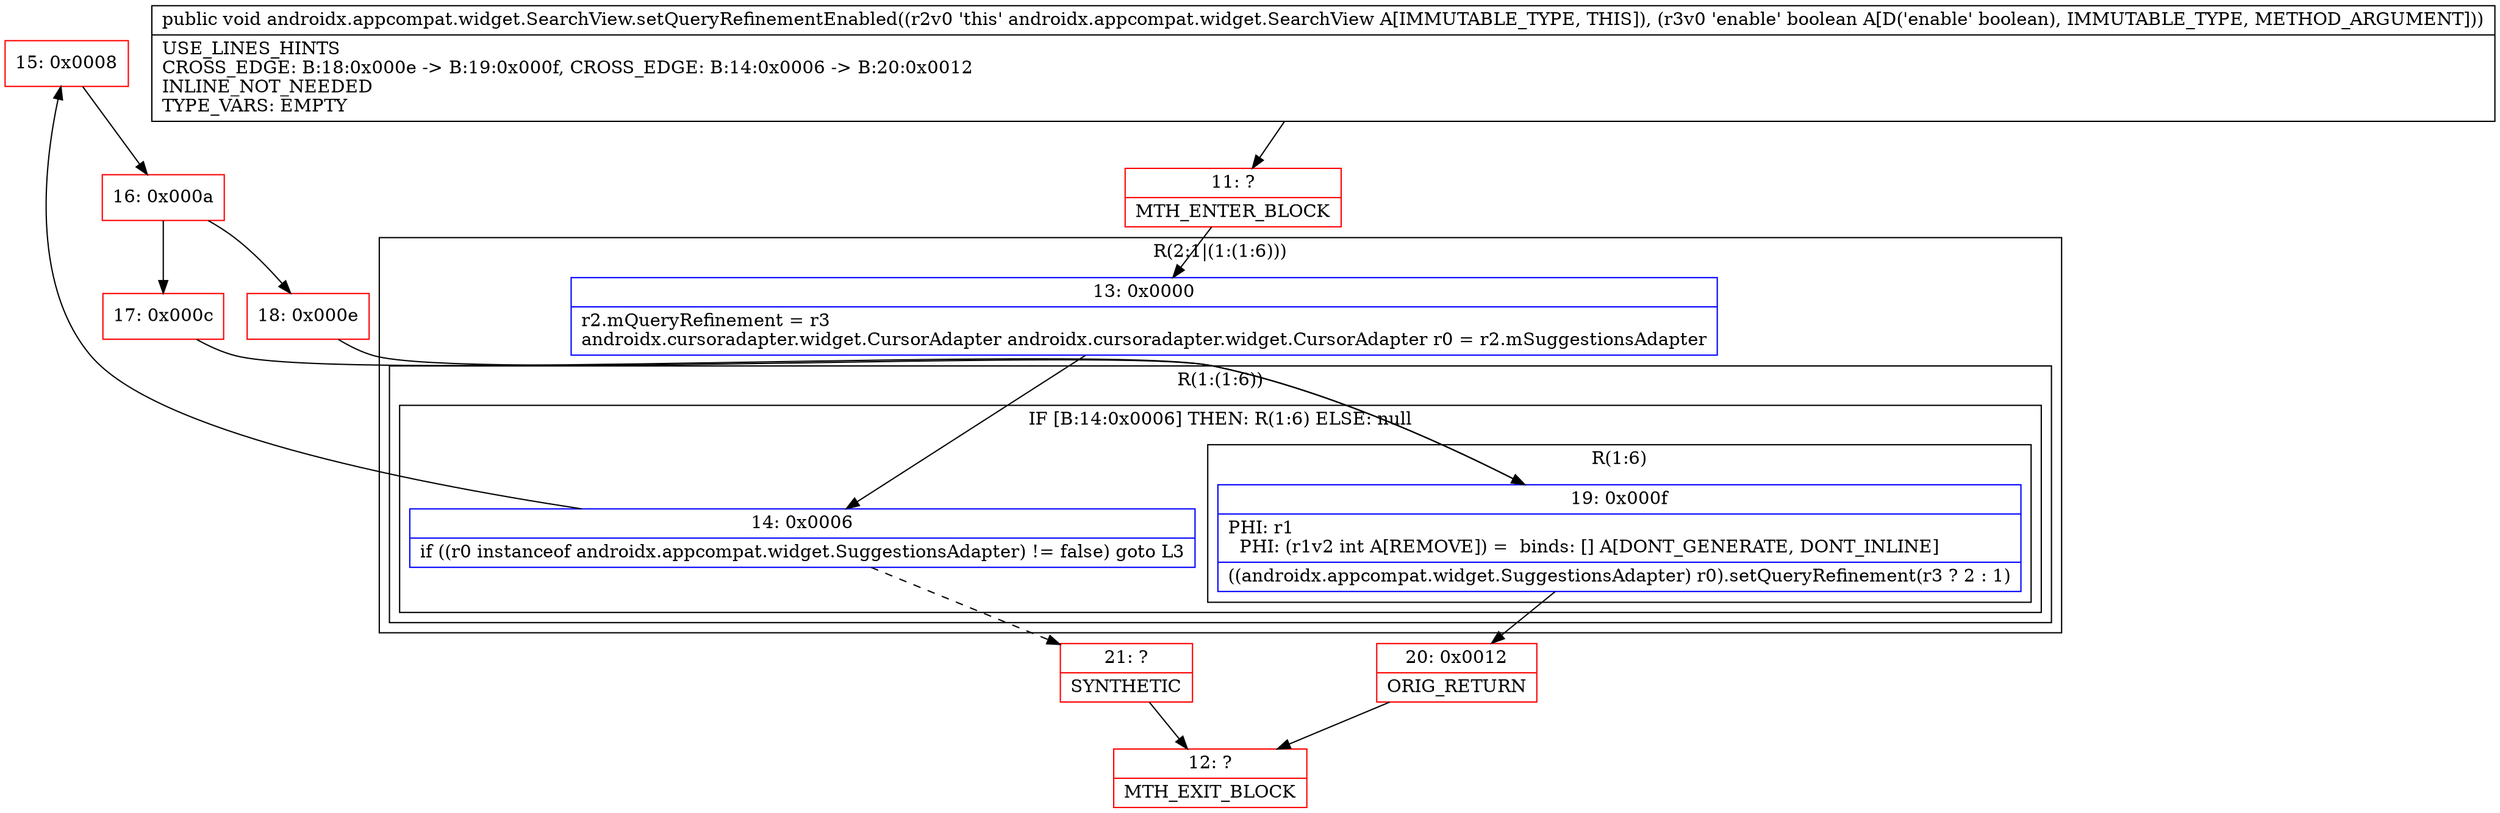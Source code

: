 digraph "CFG forandroidx.appcompat.widget.SearchView.setQueryRefinementEnabled(Z)V" {
subgraph cluster_Region_894136116 {
label = "R(2:1|(1:(1:6)))";
node [shape=record,color=blue];
Node_13 [shape=record,label="{13\:\ 0x0000|r2.mQueryRefinement = r3\landroidx.cursoradapter.widget.CursorAdapter androidx.cursoradapter.widget.CursorAdapter r0 = r2.mSuggestionsAdapter\l}"];
subgraph cluster_Region_221549191 {
label = "R(1:(1:6))";
node [shape=record,color=blue];
subgraph cluster_IfRegion_173745437 {
label = "IF [B:14:0x0006] THEN: R(1:6) ELSE: null";
node [shape=record,color=blue];
Node_14 [shape=record,label="{14\:\ 0x0006|if ((r0 instanceof androidx.appcompat.widget.SuggestionsAdapter) != false) goto L3\l}"];
subgraph cluster_Region_1171125499 {
label = "R(1:6)";
node [shape=record,color=blue];
Node_19 [shape=record,label="{19\:\ 0x000f|PHI: r1 \l  PHI: (r1v2 int A[REMOVE]) =  binds: [] A[DONT_GENERATE, DONT_INLINE]\l|((androidx.appcompat.widget.SuggestionsAdapter) r0).setQueryRefinement(r3 ? 2 : 1)\l}"];
}
}
}
}
Node_11 [shape=record,color=red,label="{11\:\ ?|MTH_ENTER_BLOCK\l}"];
Node_15 [shape=record,color=red,label="{15\:\ 0x0008}"];
Node_16 [shape=record,color=red,label="{16\:\ 0x000a}"];
Node_17 [shape=record,color=red,label="{17\:\ 0x000c}"];
Node_20 [shape=record,color=red,label="{20\:\ 0x0012|ORIG_RETURN\l}"];
Node_12 [shape=record,color=red,label="{12\:\ ?|MTH_EXIT_BLOCK\l}"];
Node_18 [shape=record,color=red,label="{18\:\ 0x000e}"];
Node_21 [shape=record,color=red,label="{21\:\ ?|SYNTHETIC\l}"];
MethodNode[shape=record,label="{public void androidx.appcompat.widget.SearchView.setQueryRefinementEnabled((r2v0 'this' androidx.appcompat.widget.SearchView A[IMMUTABLE_TYPE, THIS]), (r3v0 'enable' boolean A[D('enable' boolean), IMMUTABLE_TYPE, METHOD_ARGUMENT]))  | USE_LINES_HINTS\lCROSS_EDGE: B:18:0x000e \-\> B:19:0x000f, CROSS_EDGE: B:14:0x0006 \-\> B:20:0x0012\lINLINE_NOT_NEEDED\lTYPE_VARS: EMPTY\l}"];
MethodNode -> Node_11;Node_13 -> Node_14;
Node_14 -> Node_15;
Node_14 -> Node_21[style=dashed];
Node_19 -> Node_20;
Node_11 -> Node_13;
Node_15 -> Node_16;
Node_16 -> Node_17;
Node_16 -> Node_18;
Node_17 -> Node_19;
Node_20 -> Node_12;
Node_18 -> Node_19;
Node_21 -> Node_12;
}

